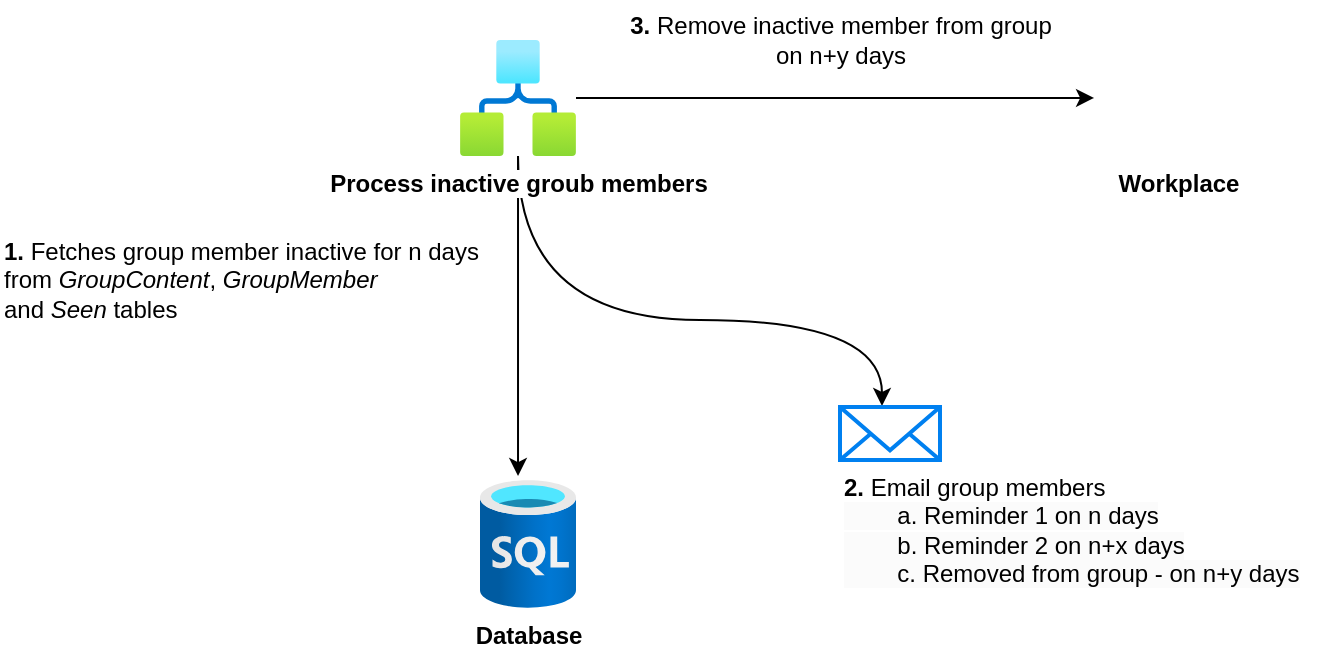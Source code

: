 <mxfile version="20.8.21" type="github"><diagram name="Page-1" id="O4I6horIVgjZpuEEm73X"><mxGraphModel dx="1730" dy="478" grid="1" gridSize="10" guides="1" tooltips="1" connect="1" arrows="1" fold="1" page="1" pageScale="1" pageWidth="850" pageHeight="1100" math="0" shadow="0"><root><mxCell id="0"/><mxCell id="1" parent="0"/><mxCell id="4m4jQbIAZqwAoaxDc_Ss-1" value="&lt;b&gt;Workplace&lt;/b&gt;" style="shape=image;html=1;verticalAlign=top;verticalLabelPosition=bottom;labelBackgroundColor=#ffffff;imageAspect=0;aspect=fixed;image=https://cdn1.iconfinder.com/data/icons/social-media-2106/24/social_media_social_media_logo_workplace-128.png" vertex="1" parent="1"><mxGeometry x="510" y="80" width="78" height="78" as="geometry"/></mxCell><mxCell id="4m4jQbIAZqwAoaxDc_Ss-2" value="&lt;b&gt;Database&lt;/b&gt;" style="aspect=fixed;html=1;points=[];align=center;image;fontSize=12;image=img/lib/azure2/databases/SQL_Database.svg;" vertex="1" parent="1"><mxGeometry x="200" y="320" width="48" height="64" as="geometry"/></mxCell><mxCell id="4m4jQbIAZqwAoaxDc_Ss-4" style="edgeStyle=orthogonalEdgeStyle;rounded=0;orthogonalLoop=1;jettySize=auto;html=1;entryX=0.396;entryY=-0.031;entryDx=0;entryDy=0;entryPerimeter=0;curved=1;" edge="1" parent="1" source="4m4jQbIAZqwAoaxDc_Ss-3" target="4m4jQbIAZqwAoaxDc_Ss-2"><mxGeometry relative="1" as="geometry"/></mxCell><mxCell id="4m4jQbIAZqwAoaxDc_Ss-6" style="edgeStyle=orthogonalEdgeStyle;curved=1;rounded=0;orthogonalLoop=1;jettySize=auto;html=1;entryX=-0.038;entryY=0.628;entryDx=0;entryDy=0;entryPerimeter=0;" edge="1" parent="1" source="4m4jQbIAZqwAoaxDc_Ss-3" target="4m4jQbIAZqwAoaxDc_Ss-1"><mxGeometry relative="1" as="geometry"/></mxCell><mxCell id="4m4jQbIAZqwAoaxDc_Ss-9" style="edgeStyle=orthogonalEdgeStyle;curved=1;rounded=0;orthogonalLoop=1;jettySize=auto;html=1;entryX=0.42;entryY=-0.019;entryDx=0;entryDy=0;entryPerimeter=0;" edge="1" parent="1" source="4m4jQbIAZqwAoaxDc_Ss-3" target="4m4jQbIAZqwAoaxDc_Ss-7"><mxGeometry relative="1" as="geometry"><Array as="points"><mxPoint x="219" y="240"/><mxPoint x="401" y="240"/></Array></mxGeometry></mxCell><mxCell id="4m4jQbIAZqwAoaxDc_Ss-3" value="&lt;b&gt;Process inactive groub members&lt;/b&gt;" style="aspect=fixed;html=1;points=[];align=center;image;fontSize=12;image=img/lib/azure2/internet_of_things/Logic_Apps.svg;" vertex="1" parent="1"><mxGeometry x="190" y="100" width="58" height="58" as="geometry"/></mxCell><mxCell id="4m4jQbIAZqwAoaxDc_Ss-5" value="&lt;b&gt;1. &lt;/b&gt;Fetches group member inactive for n days&lt;br&gt;from &lt;i&gt;GroupContent&lt;/i&gt;, &lt;i&gt;GroupMember &lt;br&gt;&lt;/i&gt;and &lt;i&gt;Seen &lt;/i&gt;tables" style="text;html=1;align=left;verticalAlign=middle;resizable=0;points=[];autosize=1;strokeColor=none;fillColor=none;" vertex="1" parent="1"><mxGeometry x="-40" y="190" width="260" height="60" as="geometry"/></mxCell><mxCell id="4m4jQbIAZqwAoaxDc_Ss-7" value="" style="html=1;verticalLabelPosition=bottom;align=center;labelBackgroundColor=#ffffff;verticalAlign=top;strokeWidth=2;strokeColor=#0080F0;shadow=0;dashed=0;shape=mxgraph.ios7.icons.mail;" vertex="1" parent="1"><mxGeometry x="380" y="283.5" width="50" height="26.5" as="geometry"/></mxCell><mxCell id="4m4jQbIAZqwAoaxDc_Ss-8" value="&lt;b&gt;2. &lt;/b&gt;Email group members&lt;br&gt;&lt;span style=&quot;color: rgb(0, 0, 0); font-family: Helvetica; font-size: 12px; font-style: normal; font-variant-ligatures: normal; font-variant-caps: normal; font-weight: 400; letter-spacing: normal; orphans: 2; text-indent: 0px; text-transform: none; widows: 2; word-spacing: 0px; -webkit-text-stroke-width: 0px; background-color: rgb(251, 251, 251); text-decoration-thickness: initial; text-decoration-style: initial; text-decoration-color: initial; float: none; display: inline !important;&quot;&gt;&lt;span style=&quot;white-space: pre;&quot;&gt;&#9;&lt;/span&gt;a. Reminder 1 on n days&lt;/span&gt;&lt;br style=&quot;border-color: var(--border-color); color: rgb(0, 0, 0); font-family: Helvetica; font-size: 12px; font-style: normal; font-variant-ligatures: normal; font-variant-caps: normal; font-weight: 400; letter-spacing: normal; orphans: 2; text-indent: 0px; text-transform: none; widows: 2; word-spacing: 0px; -webkit-text-stroke-width: 0px; background-color: rgb(251, 251, 251); text-decoration-thickness: initial; text-decoration-style: initial; text-decoration-color: initial;&quot;&gt;&lt;span style=&quot;border-color: var(--border-color); color: rgb(0, 0, 0); font-family: Helvetica; font-size: 12px; font-style: normal; font-variant-ligatures: normal; font-variant-caps: normal; font-weight: 400; letter-spacing: normal; orphans: 2; text-indent: 0px; text-transform: none; widows: 2; word-spacing: 0px; -webkit-text-stroke-width: 0px; background-color: rgb(251, 251, 251); text-decoration-thickness: initial; text-decoration-style: initial; text-decoration-color: initial;&quot;&gt;&lt;/span&gt;&lt;span style=&quot;color: rgb(0, 0, 0); font-family: Helvetica; font-size: 12px; font-style: normal; font-variant-ligatures: normal; font-variant-caps: normal; font-weight: 400; letter-spacing: normal; orphans: 2; text-indent: 0px; text-transform: none; widows: 2; word-spacing: 0px; -webkit-text-stroke-width: 0px; background-color: rgb(251, 251, 251); text-decoration-thickness: initial; text-decoration-style: initial; text-decoration-color: initial; float: none; display: inline !important;&quot;&gt;&lt;span style=&quot;white-space: pre;&quot;&gt;&#9;&lt;/span&gt;b. Reminder 2 on n+x days&lt;/span&gt;&lt;br style=&quot;border-color: var(--border-color); color: rgb(0, 0, 0); font-family: Helvetica; font-size: 12px; font-style: normal; font-variant-ligatures: normal; font-variant-caps: normal; font-weight: 400; letter-spacing: normal; orphans: 2; text-indent: 0px; text-transform: none; widows: 2; word-spacing: 0px; -webkit-text-stroke-width: 0px; background-color: rgb(251, 251, 251); text-decoration-thickness: initial; text-decoration-style: initial; text-decoration-color: initial;&quot;&gt;&lt;span style=&quot;color: rgb(0, 0, 0); font-family: Helvetica; font-size: 12px; font-style: normal; font-variant-ligatures: normal; font-variant-caps: normal; font-weight: 400; letter-spacing: normal; orphans: 2; text-indent: 0px; text-transform: none; widows: 2; word-spacing: 0px; -webkit-text-stroke-width: 0px; background-color: rgb(251, 251, 251); text-decoration-thickness: initial; text-decoration-style: initial; text-decoration-color: initial; float: none; display: inline !important;&quot;&gt;&lt;span style=&quot;white-space: pre;&quot;&gt;&#9;&lt;/span&gt;c. Removed from group - on n+y days&lt;/span&gt;&lt;br&gt;" style="text;html=1;align=left;verticalAlign=middle;resizable=0;points=[];autosize=1;strokeColor=none;fillColor=none;" vertex="1" parent="1"><mxGeometry x="380" y="310" width="250" height="70" as="geometry"/></mxCell><mxCell id="4m4jQbIAZqwAoaxDc_Ss-12" value="&lt;b&gt;3.&lt;/b&gt;&amp;nbsp;Remove inactive member from group&lt;br&gt;on n+y days" style="text;html=1;align=center;verticalAlign=middle;resizable=0;points=[];autosize=1;strokeColor=none;fillColor=none;" vertex="1" parent="1"><mxGeometry x="265" y="80" width="230" height="40" as="geometry"/></mxCell></root></mxGraphModel></diagram></mxfile>